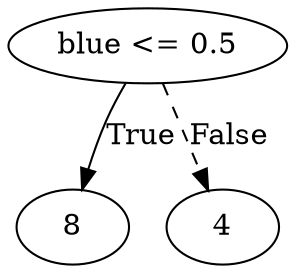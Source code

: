 digraph {
0 [label="blue <= 0.5"];
1 [label="8"];
0 -> 1 [label="True"];
2 [label="4"];
0 -> 2 [style="dashed", label="False"];

}